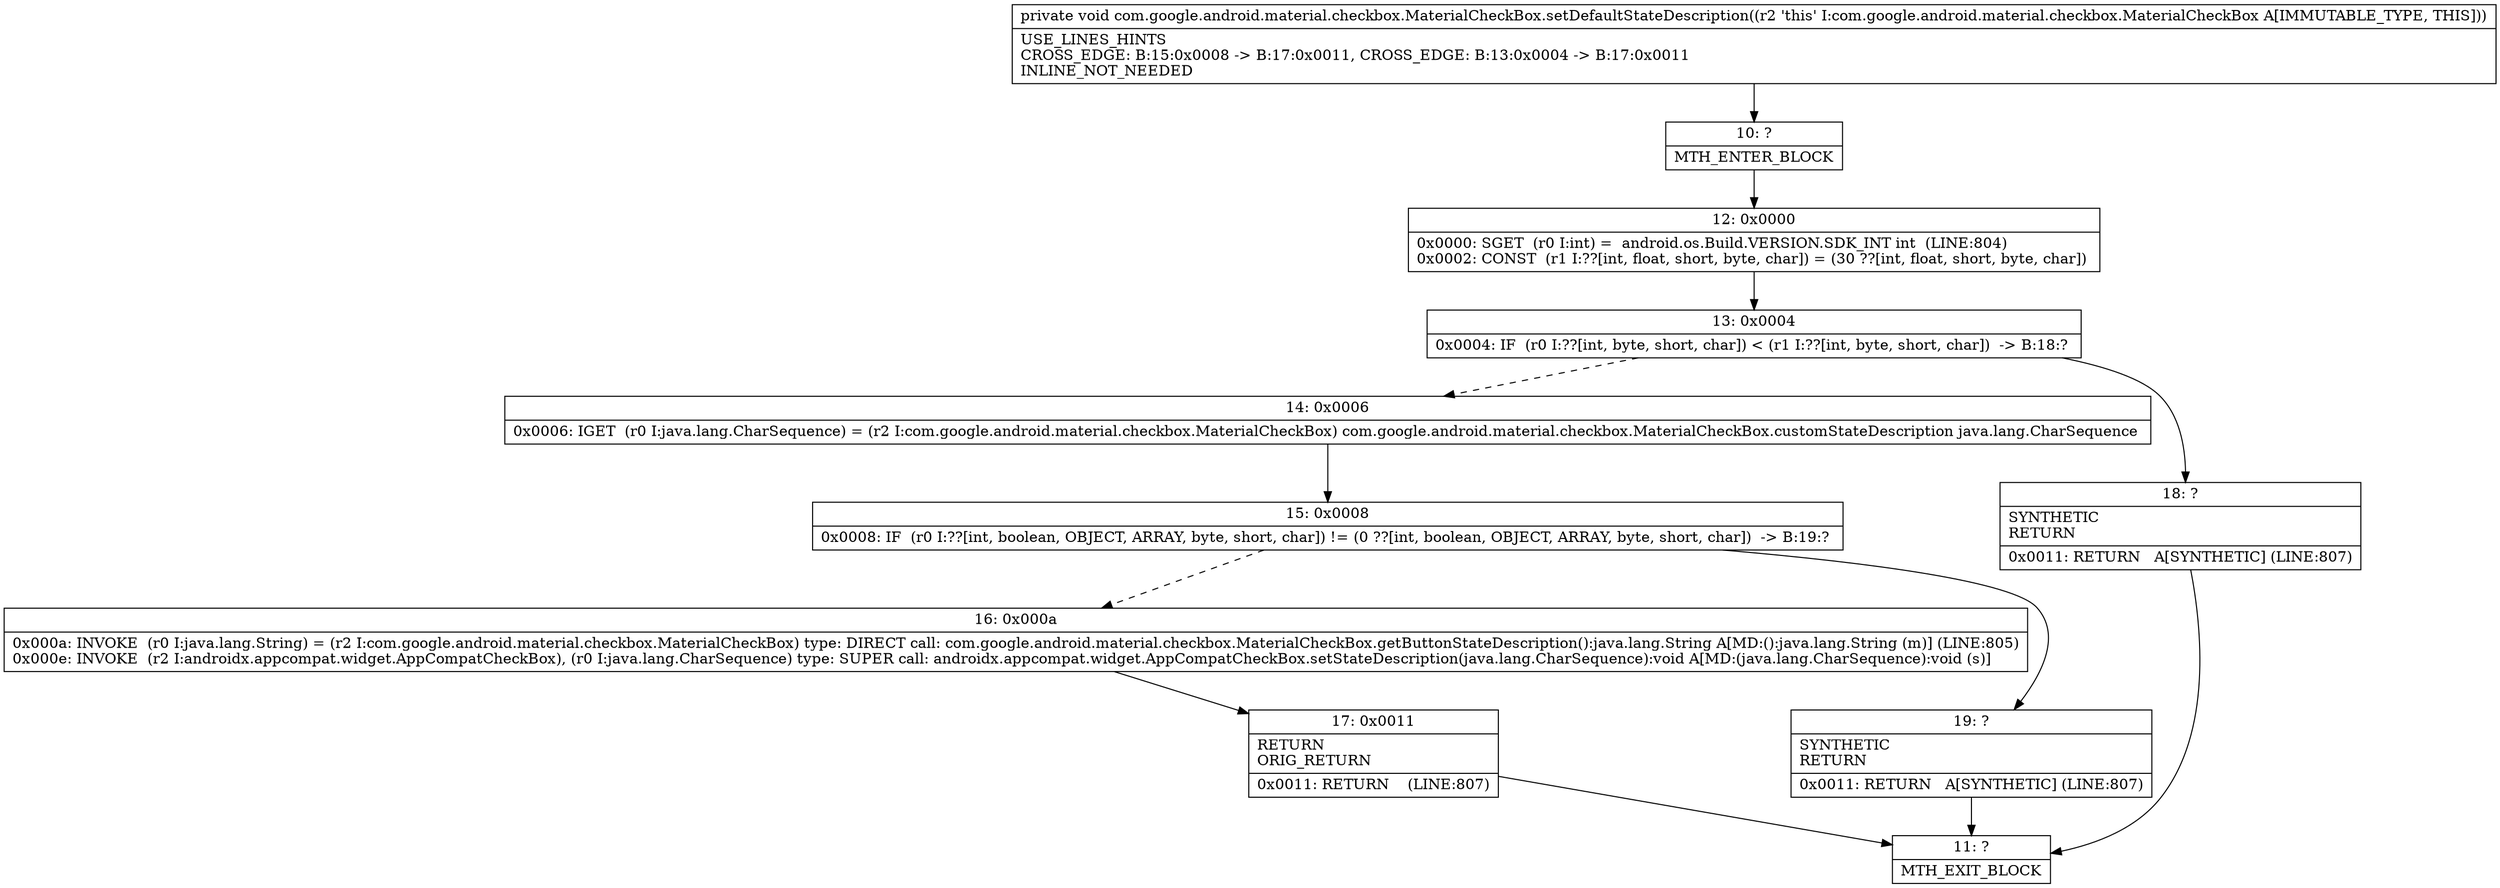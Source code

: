digraph "CFG forcom.google.android.material.checkbox.MaterialCheckBox.setDefaultStateDescription()V" {
Node_10 [shape=record,label="{10\:\ ?|MTH_ENTER_BLOCK\l}"];
Node_12 [shape=record,label="{12\:\ 0x0000|0x0000: SGET  (r0 I:int) =  android.os.Build.VERSION.SDK_INT int  (LINE:804)\l0x0002: CONST  (r1 I:??[int, float, short, byte, char]) = (30 ??[int, float, short, byte, char]) \l}"];
Node_13 [shape=record,label="{13\:\ 0x0004|0x0004: IF  (r0 I:??[int, byte, short, char]) \< (r1 I:??[int, byte, short, char])  \-\> B:18:? \l}"];
Node_14 [shape=record,label="{14\:\ 0x0006|0x0006: IGET  (r0 I:java.lang.CharSequence) = (r2 I:com.google.android.material.checkbox.MaterialCheckBox) com.google.android.material.checkbox.MaterialCheckBox.customStateDescription java.lang.CharSequence \l}"];
Node_15 [shape=record,label="{15\:\ 0x0008|0x0008: IF  (r0 I:??[int, boolean, OBJECT, ARRAY, byte, short, char]) != (0 ??[int, boolean, OBJECT, ARRAY, byte, short, char])  \-\> B:19:? \l}"];
Node_16 [shape=record,label="{16\:\ 0x000a|0x000a: INVOKE  (r0 I:java.lang.String) = (r2 I:com.google.android.material.checkbox.MaterialCheckBox) type: DIRECT call: com.google.android.material.checkbox.MaterialCheckBox.getButtonStateDescription():java.lang.String A[MD:():java.lang.String (m)] (LINE:805)\l0x000e: INVOKE  (r2 I:androidx.appcompat.widget.AppCompatCheckBox), (r0 I:java.lang.CharSequence) type: SUPER call: androidx.appcompat.widget.AppCompatCheckBox.setStateDescription(java.lang.CharSequence):void A[MD:(java.lang.CharSequence):void (s)]\l}"];
Node_17 [shape=record,label="{17\:\ 0x0011|RETURN\lORIG_RETURN\l|0x0011: RETURN    (LINE:807)\l}"];
Node_11 [shape=record,label="{11\:\ ?|MTH_EXIT_BLOCK\l}"];
Node_19 [shape=record,label="{19\:\ ?|SYNTHETIC\lRETURN\l|0x0011: RETURN   A[SYNTHETIC] (LINE:807)\l}"];
Node_18 [shape=record,label="{18\:\ ?|SYNTHETIC\lRETURN\l|0x0011: RETURN   A[SYNTHETIC] (LINE:807)\l}"];
MethodNode[shape=record,label="{private void com.google.android.material.checkbox.MaterialCheckBox.setDefaultStateDescription((r2 'this' I:com.google.android.material.checkbox.MaterialCheckBox A[IMMUTABLE_TYPE, THIS]))  | USE_LINES_HINTS\lCROSS_EDGE: B:15:0x0008 \-\> B:17:0x0011, CROSS_EDGE: B:13:0x0004 \-\> B:17:0x0011\lINLINE_NOT_NEEDED\l}"];
MethodNode -> Node_10;Node_10 -> Node_12;
Node_12 -> Node_13;
Node_13 -> Node_14[style=dashed];
Node_13 -> Node_18;
Node_14 -> Node_15;
Node_15 -> Node_16[style=dashed];
Node_15 -> Node_19;
Node_16 -> Node_17;
Node_17 -> Node_11;
Node_19 -> Node_11;
Node_18 -> Node_11;
}

